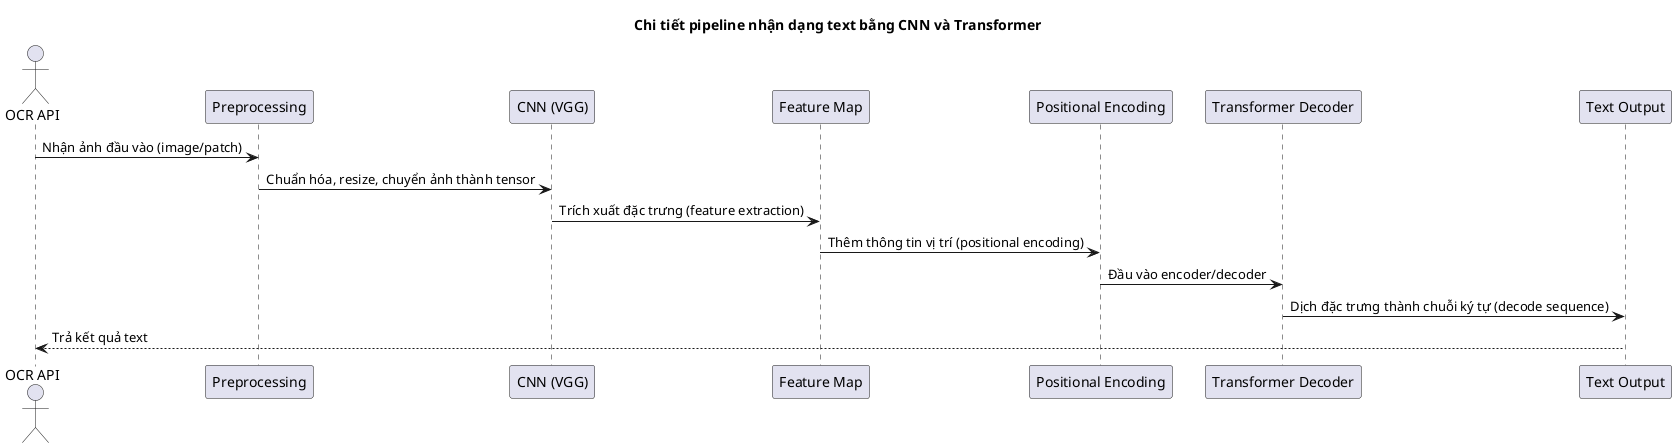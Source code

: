@startuml
title "Chi tiết pipeline nhận dạng text bằng CNN và Transformer"

actor "OCR API" as API
participant "Preprocessing" as Pre
participant "CNN (VGG)" as CNN
participant "Feature Map" as FM
participant "Positional Encoding" as PE
participant "Transformer Decoder" as Transformer
participant "Text Output" as Text

API -> Pre : Nhận ảnh đầu vào (image/patch)
Pre -> CNN : Chuẩn hóa, resize, chuyển ảnh thành tensor
CNN -> FM : Trích xuất đặc trưng (feature extraction)
FM -> PE : Thêm thông tin vị trí (positional encoding)
PE -> Transformer : Đầu vào encoder/decoder
Transformer -> Text : Dịch đặc trưng thành chuỗi ký tự (decode sequence)
Text --> API : Trả kết quả text

@enduml